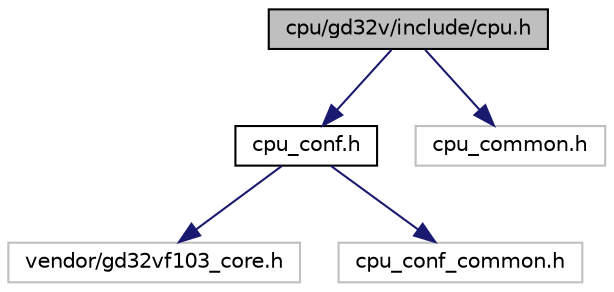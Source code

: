 digraph "cpu/gd32v/include/cpu.h"
{
 // LATEX_PDF_SIZE
  edge [fontname="Helvetica",fontsize="10",labelfontname="Helvetica",labelfontsize="10"];
  node [fontname="Helvetica",fontsize="10",shape=record];
  Node1 [label="cpu/gd32v/include/cpu.h",height=0.2,width=0.4,color="black", fillcolor="grey75", style="filled", fontcolor="black",tooltip="CPU specific definitions."];
  Node1 -> Node2 [color="midnightblue",fontsize="10",style="solid",fontname="Helvetica"];
  Node2 [label="cpu_conf.h",height=0.2,width=0.4,color="black", fillcolor="white", style="filled",URL="$gd32v_2include_2cpu__conf_8h.html",tooltip="CPU specific configuration options."];
  Node2 -> Node3 [color="midnightblue",fontsize="10",style="solid",fontname="Helvetica"];
  Node3 [label="vendor/gd32vf103_core.h",height=0.2,width=0.4,color="grey75", fillcolor="white", style="filled",tooltip=" "];
  Node2 -> Node4 [color="midnightblue",fontsize="10",style="solid",fontname="Helvetica"];
  Node4 [label="cpu_conf_common.h",height=0.2,width=0.4,color="grey75", fillcolor="white", style="filled",tooltip=" "];
  Node1 -> Node5 [color="midnightblue",fontsize="10",style="solid",fontname="Helvetica"];
  Node5 [label="cpu_common.h",height=0.2,width=0.4,color="grey75", fillcolor="white", style="filled",tooltip=" "];
}
